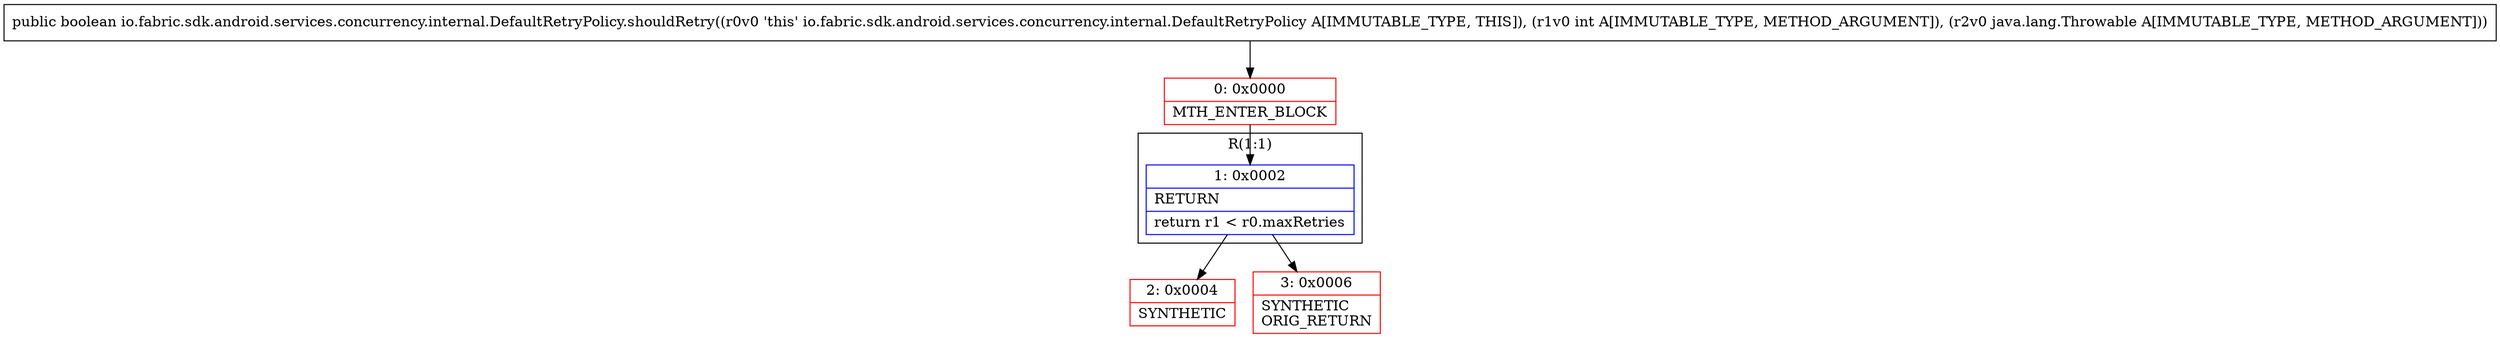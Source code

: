 digraph "CFG forio.fabric.sdk.android.services.concurrency.internal.DefaultRetryPolicy.shouldRetry(ILjava\/lang\/Throwable;)Z" {
subgraph cluster_Region_1939992842 {
label = "R(1:1)";
node [shape=record,color=blue];
Node_1 [shape=record,label="{1\:\ 0x0002|RETURN\l|return r1 \< r0.maxRetries\l}"];
}
Node_0 [shape=record,color=red,label="{0\:\ 0x0000|MTH_ENTER_BLOCK\l}"];
Node_2 [shape=record,color=red,label="{2\:\ 0x0004|SYNTHETIC\l}"];
Node_3 [shape=record,color=red,label="{3\:\ 0x0006|SYNTHETIC\lORIG_RETURN\l}"];
MethodNode[shape=record,label="{public boolean io.fabric.sdk.android.services.concurrency.internal.DefaultRetryPolicy.shouldRetry((r0v0 'this' io.fabric.sdk.android.services.concurrency.internal.DefaultRetryPolicy A[IMMUTABLE_TYPE, THIS]), (r1v0 int A[IMMUTABLE_TYPE, METHOD_ARGUMENT]), (r2v0 java.lang.Throwable A[IMMUTABLE_TYPE, METHOD_ARGUMENT])) }"];
MethodNode -> Node_0;
Node_1 -> Node_2;
Node_1 -> Node_3;
Node_0 -> Node_1;
}

